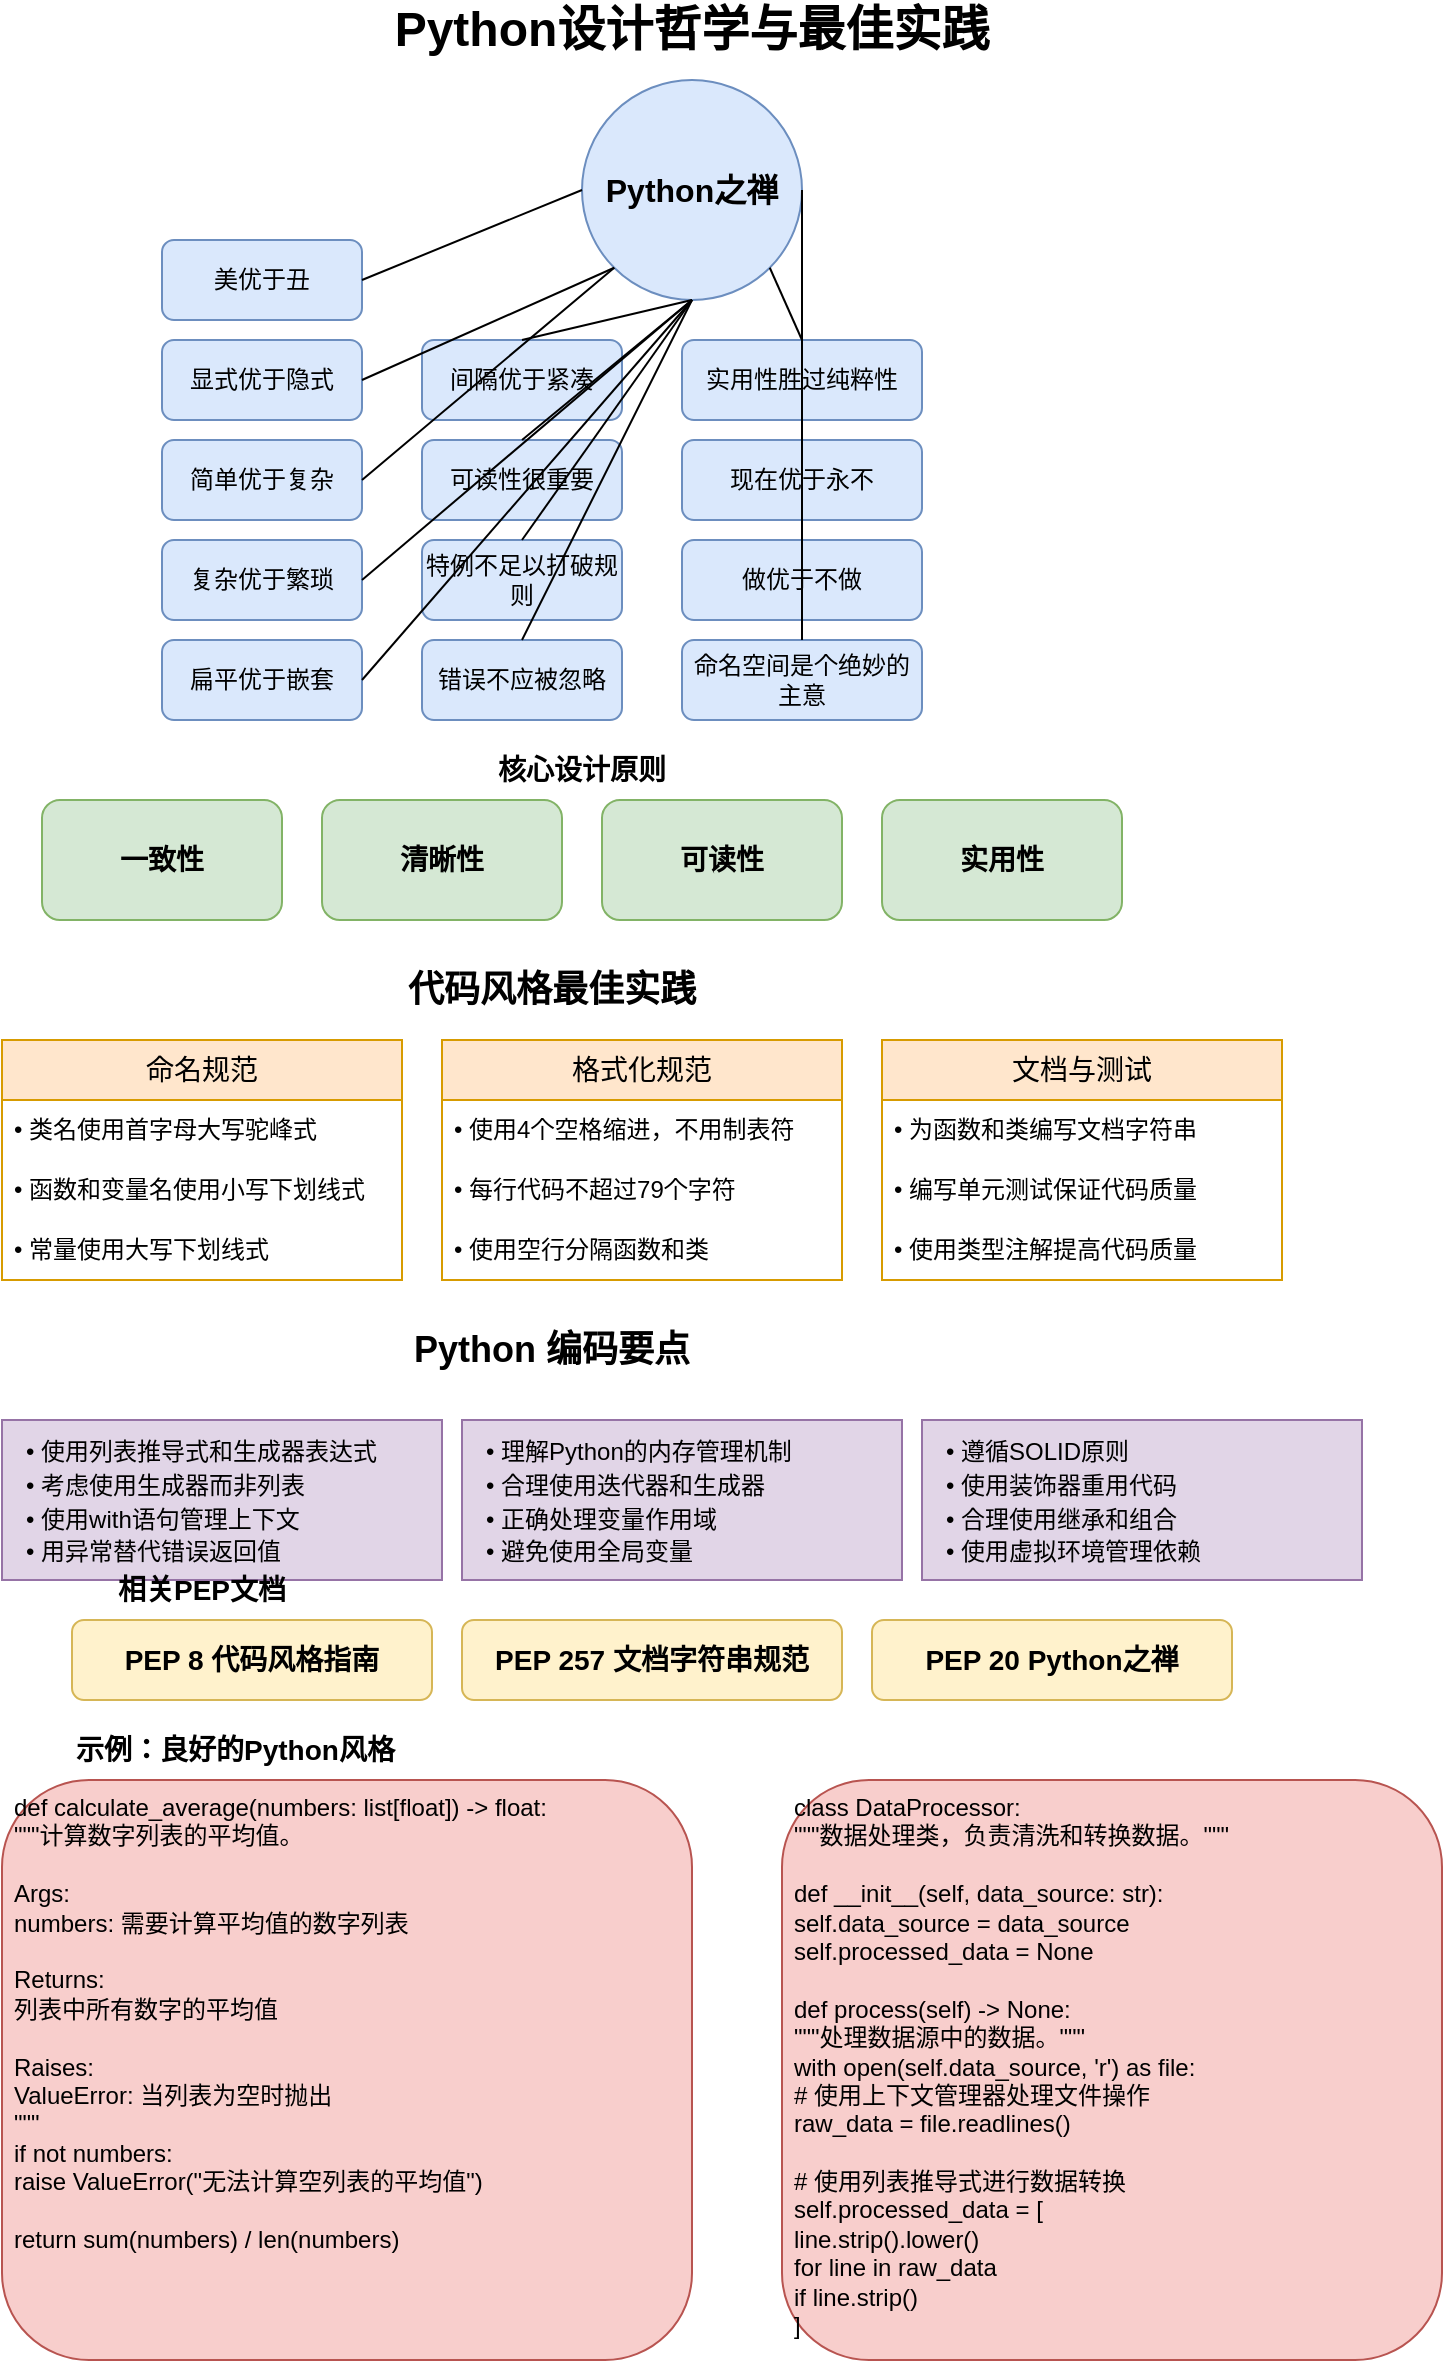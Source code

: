 <mxfile version="26.1.1">
  <diagram id="mDiQmIHSE6wYCRQK2CIN" name="Page-1">
    <mxGraphModel dx="1114" dy="999" grid="1" gridSize="10" guides="1" tooltips="1" connect="1" arrows="1" fold="1" page="1" pageScale="1" pageWidth="850" pageHeight="1100" math="0" shadow="0">
      <root>
        <mxCell id="0" />
        <mxCell id="1" parent="0" />
        <mxCell id="2" value="Python设计哲学与最佳实践" style="text;html=1;strokeColor=none;fillColor=none;align=center;verticalAlign=middle;whiteSpace=wrap;rounded=0;fontSize=24;fontStyle=1" parent="1" vertex="1">
          <mxGeometry x="220" y="20" width="410" height="30" as="geometry" />
        </mxCell>
        <mxCell id="3" value="Python之禅" style="ellipse;whiteSpace=wrap;html=1;aspect=fixed;fontSize=16;fillColor=#dae8fc;strokeColor=#6c8ebf;fontStyle=1" parent="1" vertex="1">
          <mxGeometry x="370" y="60" width="110" height="110" as="geometry" />
        </mxCell>
        <mxCell id="4" value="美优于丑" style="rounded=1;whiteSpace=wrap;html=1;fillColor=#dae8fc;strokeColor=#6c8ebf;" parent="1" vertex="1">
          <mxGeometry x="160" y="140" width="100" height="40" as="geometry" />
        </mxCell>
        <mxCell id="5" value="显式优于隐式" style="rounded=1;whiteSpace=wrap;html=1;fillColor=#dae8fc;strokeColor=#6c8ebf;" parent="1" vertex="1">
          <mxGeometry x="160" y="190" width="100" height="40" as="geometry" />
        </mxCell>
        <mxCell id="6" value="简单优于复杂" style="rounded=1;whiteSpace=wrap;html=1;fillColor=#dae8fc;strokeColor=#6c8ebf;" parent="1" vertex="1">
          <mxGeometry x="160" y="240" width="100" height="40" as="geometry" />
        </mxCell>
        <mxCell id="7" value="复杂优于繁琐" style="rounded=1;whiteSpace=wrap;html=1;fillColor=#dae8fc;strokeColor=#6c8ebf;" parent="1" vertex="1">
          <mxGeometry x="160" y="290" width="100" height="40" as="geometry" />
        </mxCell>
        <mxCell id="8" value="扁平优于嵌套" style="rounded=1;whiteSpace=wrap;html=1;fillColor=#dae8fc;strokeColor=#6c8ebf;" parent="1" vertex="1">
          <mxGeometry x="160" y="340" width="100" height="40" as="geometry" />
        </mxCell>
        <mxCell id="9" value="间隔优于紧凑" style="rounded=1;whiteSpace=wrap;html=1;fillColor=#dae8fc;strokeColor=#6c8ebf;" parent="1" vertex="1">
          <mxGeometry x="290" y="190" width="100" height="40" as="geometry" />
        </mxCell>
        <mxCell id="10" value="可读性很重要" style="rounded=1;whiteSpace=wrap;html=1;fillColor=#dae8fc;strokeColor=#6c8ebf;" parent="1" vertex="1">
          <mxGeometry x="290" y="240" width="100" height="40" as="geometry" />
        </mxCell>
        <mxCell id="11" value="特例不足以打破规则" style="rounded=1;whiteSpace=wrap;html=1;fillColor=#dae8fc;strokeColor=#6c8ebf;" parent="1" vertex="1">
          <mxGeometry x="290" y="290" width="100" height="40" as="geometry" />
        </mxCell>
        <mxCell id="12" value="错误不应被忽略" style="rounded=1;whiteSpace=wrap;html=1;fillColor=#dae8fc;strokeColor=#6c8ebf;" parent="1" vertex="1">
          <mxGeometry x="290" y="340" width="100" height="40" as="geometry" />
        </mxCell>
        <mxCell id="13" value="实用性胜过纯粹性" style="rounded=1;whiteSpace=wrap;html=1;fillColor=#dae8fc;strokeColor=#6c8ebf;" parent="1" vertex="1">
          <mxGeometry x="420" y="190" width="120" height="40" as="geometry" />
        </mxCell>
        <mxCell id="14" value="现在优于永不" style="rounded=1;whiteSpace=wrap;html=1;fillColor=#dae8fc;strokeColor=#6c8ebf;" parent="1" vertex="1">
          <mxGeometry x="420" y="240" width="120" height="40" as="geometry" />
        </mxCell>
        <mxCell id="15" value="做优于不做" style="rounded=1;whiteSpace=wrap;html=1;fillColor=#dae8fc;strokeColor=#6c8ebf;" parent="1" vertex="1">
          <mxGeometry x="420" y="290" width="120" height="40" as="geometry" />
        </mxCell>
        <mxCell id="16" value="命名空间是个绝妙的主意" style="rounded=1;whiteSpace=wrap;html=1;fillColor=#dae8fc;strokeColor=#6c8ebf;" parent="1" vertex="1">
          <mxGeometry x="420" y="340" width="120" height="40" as="geometry" />
        </mxCell>
        <mxCell id="17" value="" style="endArrow=none;html=1;fontSize=12;entryX=0;entryY=0.5;entryDx=0;entryDy=0;exitX=1;exitY=0.5;exitDx=0;exitDy=0;" parent="1" source="4" target="3" edge="1">
          <mxGeometry width="50" height="50" relative="1" as="geometry">
            <mxPoint x="400" y="280" as="sourcePoint" />
            <mxPoint x="450" y="230" as="targetPoint" />
          </mxGeometry>
        </mxCell>
        <mxCell id="18" value="" style="endArrow=none;html=1;fontSize=12;entryX=0;entryY=1;entryDx=0;entryDy=0;exitX=1;exitY=0.5;exitDx=0;exitDy=0;" parent="1" source="5" target="3" edge="1">
          <mxGeometry width="50" height="50" relative="1" as="geometry">
            <mxPoint x="270" y="170" as="sourcePoint" />
            <mxPoint x="380" y="125" as="targetPoint" />
          </mxGeometry>
        </mxCell>
        <mxCell id="19" value="" style="endArrow=none;html=1;fontSize=12;entryX=0;entryY=1;entryDx=0;entryDy=0;exitX=1;exitY=0.5;exitDx=0;exitDy=0;" parent="1" source="6" target="3" edge="1">
          <mxGeometry width="50" height="50" relative="1" as="geometry">
            <mxPoint x="270" y="220" as="sourcePoint" />
            <mxPoint x="396.213" y="160.787" as="targetPoint" />
          </mxGeometry>
        </mxCell>
        <mxCell id="20" value="" style="endArrow=none;html=1;fontSize=12;entryX=0.5;entryY=1;entryDx=0;entryDy=0;exitX=1;exitY=0.5;exitDx=0;exitDy=0;" parent="1" source="7" target="3" edge="1">
          <mxGeometry width="50" height="50" relative="1" as="geometry">
            <mxPoint x="270" y="270" as="sourcePoint" />
            <mxPoint x="396.213" y="160.787" as="targetPoint" />
          </mxGeometry>
        </mxCell>
        <mxCell id="21" value="" style="endArrow=none;html=1;fontSize=12;entryX=0.5;entryY=1;entryDx=0;entryDy=0;exitX=1;exitY=0.5;exitDx=0;exitDy=0;" parent="1" source="8" target="3" edge="1">
          <mxGeometry width="50" height="50" relative="1" as="geometry">
            <mxPoint x="270" y="320" as="sourcePoint" />
            <mxPoint x="435" y="180" as="targetPoint" />
          </mxGeometry>
        </mxCell>
        <mxCell id="22" value="" style="endArrow=none;html=1;fontSize=12;entryX=0.5;entryY=1;entryDx=0;entryDy=0;exitX=0.5;exitY=0;exitDx=0;exitDy=0;" parent="1" source="9" target="3" edge="1">
          <mxGeometry width="50" height="50" relative="1" as="geometry">
            <mxPoint x="270" y="370" as="sourcePoint" />
            <mxPoint x="435" y="180" as="targetPoint" />
          </mxGeometry>
        </mxCell>
        <mxCell id="23" value="" style="endArrow=none;html=1;fontSize=12;entryX=0.5;entryY=1;entryDx=0;entryDy=0;exitX=0.5;exitY=0;exitDx=0;exitDy=0;" parent="1" source="10" target="3" edge="1">
          <mxGeometry width="50" height="50" relative="1" as="geometry">
            <mxPoint x="350" y="200" as="sourcePoint" />
            <mxPoint x="435" y="180" as="targetPoint" />
          </mxGeometry>
        </mxCell>
        <mxCell id="24" value="" style="endArrow=none;html=1;fontSize=12;entryX=0.5;entryY=1;entryDx=0;entryDy=0;exitX=0.5;exitY=0;exitDx=0;exitDy=0;" parent="1" source="11" target="3" edge="1">
          <mxGeometry width="50" height="50" relative="1" as="geometry">
            <mxPoint x="350" y="250" as="sourcePoint" />
            <mxPoint x="435" y="180" as="targetPoint" />
          </mxGeometry>
        </mxCell>
        <mxCell id="25" value="" style="endArrow=none;html=1;fontSize=12;entryX=0.5;entryY=1;entryDx=0;entryDy=0;exitX=0.5;exitY=0;exitDx=0;exitDy=0;" parent="1" source="12" target="3" edge="1">
          <mxGeometry width="50" height="50" relative="1" as="geometry">
            <mxPoint x="350" y="300" as="sourcePoint" />
            <mxPoint x="435" y="180" as="targetPoint" />
          </mxGeometry>
        </mxCell>
        <mxCell id="26" value="" style="endArrow=none;html=1;fontSize=12;entryX=1;entryY=1;entryDx=0;entryDy=0;exitX=0.5;exitY=0;exitDx=0;exitDy=0;" parent="1" source="13" target="3" edge="1">
          <mxGeometry width="50" height="50" relative="1" as="geometry">
            <mxPoint x="350" y="350" as="sourcePoint" />
            <mxPoint x="435" y="180" as="targetPoint" />
          </mxGeometry>
        </mxCell>
        <mxCell id="27" value="" style="endArrow=none;html=1;fontSize=12;entryX=1;entryY=0.5;entryDx=0;entryDy=0;exitX=0.5;exitY=0;exitDx=0;exitDy=0;" parent="1" source="14" target="3" edge="1">
          <mxGeometry width="50" height="50" relative="1" as="geometry">
            <mxPoint x="490" y="200" as="sourcePoint" />
            <mxPoint x="473.787" y="160.787" as="targetPoint" />
          </mxGeometry>
        </mxCell>
        <mxCell id="28" value="" style="endArrow=none;html=1;fontSize=12;entryX=1;entryY=0.5;entryDx=0;entryDy=0;exitX=0.5;exitY=0;exitDx=0;exitDy=0;" parent="1" source="15" target="3" edge="1">
          <mxGeometry width="50" height="50" relative="1" as="geometry">
            <mxPoint x="490" y="250" as="sourcePoint" />
            <mxPoint x="480" y="125" as="targetPoint" />
          </mxGeometry>
        </mxCell>
        <mxCell id="29" value="" style="endArrow=none;html=1;fontSize=12;entryX=1;entryY=0.5;entryDx=0;entryDy=0;exitX=0.5;exitY=0;exitDx=0;exitDy=0;" parent="1" source="16" target="3" edge="1">
          <mxGeometry width="50" height="50" relative="1" as="geometry">
            <mxPoint x="490" y="300" as="sourcePoint" />
            <mxPoint x="480" y="125" as="targetPoint" />
          </mxGeometry>
        </mxCell>
        <mxCell id="30" value="一致性" style="rounded=1;whiteSpace=wrap;html=1;fontSize=14;fillColor=#d5e8d4;strokeColor=#82b366;fontStyle=1" parent="1" vertex="1">
          <mxGeometry x="100" y="420" width="120" height="60" as="geometry" />
        </mxCell>
        <mxCell id="31" value="清晰性" style="rounded=1;whiteSpace=wrap;html=1;fontSize=14;fillColor=#d5e8d4;strokeColor=#82b366;fontStyle=1" parent="1" vertex="1">
          <mxGeometry x="240" y="420" width="120" height="60" as="geometry" />
        </mxCell>
        <mxCell id="32" value="可读性" style="rounded=1;whiteSpace=wrap;html=1;fontSize=14;fillColor=#d5e8d4;strokeColor=#82b366;fontStyle=1" parent="1" vertex="1">
          <mxGeometry x="380" y="420" width="120" height="60" as="geometry" />
        </mxCell>
        <mxCell id="33" value="实用性" style="rounded=1;whiteSpace=wrap;html=1;fontSize=14;fillColor=#d5e8d4;strokeColor=#82b366;fontStyle=1" parent="1" vertex="1">
          <mxGeometry x="520" y="420" width="120" height="60" as="geometry" />
        </mxCell>
        <mxCell id="34" value="代码风格最佳实践" style="text;html=1;strokeColor=none;fillColor=none;align=center;verticalAlign=middle;whiteSpace=wrap;rounded=0;fontSize=18;fontStyle=1" parent="1" vertex="1">
          <mxGeometry x="240" y="500" width="230" height="30" as="geometry" />
        </mxCell>
        <mxCell id="35" value="命名规范" style="swimlane;fontStyle=0;childLayout=stackLayout;horizontal=1;startSize=30;horizontalStack=0;resizeParent=1;resizeParentMax=0;resizeLast=0;collapsible=1;marginBottom=0;whiteSpace=wrap;html=1;fontSize=14;fillColor=#ffe6cc;strokeColor=#d79b00;" parent="1" vertex="1">
          <mxGeometry x="80" y="540" width="200" height="120" as="geometry" />
        </mxCell>
        <mxCell id="36" value="• 类名使用首字母大写驼峰式" style="text;strokeColor=none;fillColor=none;align=left;verticalAlign=middle;spacingLeft=4;spacingRight=4;overflow=hidden;points=[[0,0.5],[1,0.5]];portConstraint=eastwest;rotatable=0;whiteSpace=wrap;html=1;fontSize=12;" parent="35" vertex="1">
          <mxGeometry y="30" width="200" height="30" as="geometry" />
        </mxCell>
        <mxCell id="37" value="• 函数和变量名使用小写下划线式" style="text;strokeColor=none;fillColor=none;align=left;verticalAlign=middle;spacingLeft=4;spacingRight=4;overflow=hidden;points=[[0,0.5],[1,0.5]];portConstraint=eastwest;rotatable=0;whiteSpace=wrap;html=1;fontSize=12;" parent="35" vertex="1">
          <mxGeometry y="60" width="200" height="30" as="geometry" />
        </mxCell>
        <mxCell id="38" value="• 常量使用大写下划线式" style="text;strokeColor=none;fillColor=none;align=left;verticalAlign=middle;spacingLeft=4;spacingRight=4;overflow=hidden;points=[[0,0.5],[1,0.5]];portConstraint=eastwest;rotatable=0;whiteSpace=wrap;html=1;fontSize=12;" parent="35" vertex="1">
          <mxGeometry y="90" width="200" height="30" as="geometry" />
        </mxCell>
        <mxCell id="39" value="格式化规范" style="swimlane;fontStyle=0;childLayout=stackLayout;horizontal=1;startSize=30;horizontalStack=0;resizeParent=1;resizeParentMax=0;resizeLast=0;collapsible=1;marginBottom=0;whiteSpace=wrap;html=1;fontSize=14;fillColor=#ffe6cc;strokeColor=#d79b00;" parent="1" vertex="1">
          <mxGeometry x="300" y="540" width="200" height="120" as="geometry" />
        </mxCell>
        <mxCell id="40" value="• 使用4个空格缩进，不用制表符" style="text;strokeColor=none;fillColor=none;align=left;verticalAlign=middle;spacingLeft=4;spacingRight=4;overflow=hidden;points=[[0,0.5],[1,0.5]];portConstraint=eastwest;rotatable=0;whiteSpace=wrap;html=1;fontSize=12;" parent="39" vertex="1">
          <mxGeometry y="30" width="200" height="30" as="geometry" />
        </mxCell>
        <mxCell id="41" value="• 每行代码不超过79个字符" style="text;strokeColor=none;fillColor=none;align=left;verticalAlign=middle;spacingLeft=4;spacingRight=4;overflow=hidden;points=[[0,0.5],[1,0.5]];portConstraint=eastwest;rotatable=0;whiteSpace=wrap;html=1;fontSize=12;" parent="39" vertex="1">
          <mxGeometry y="60" width="200" height="30" as="geometry" />
        </mxCell>
        <mxCell id="42" value="• 使用空行分隔函数和类" style="text;strokeColor=none;fillColor=none;align=left;verticalAlign=middle;spacingLeft=4;spacingRight=4;overflow=hidden;points=[[0,0.5],[1,0.5]];portConstraint=eastwest;rotatable=0;whiteSpace=wrap;html=1;fontSize=12;" parent="39" vertex="1">
          <mxGeometry y="90" width="200" height="30" as="geometry" />
        </mxCell>
        <mxCell id="43" value="文档与测试" style="swimlane;fontStyle=0;childLayout=stackLayout;horizontal=1;startSize=30;horizontalStack=0;resizeParent=1;resizeParentMax=0;resizeLast=0;collapsible=1;marginBottom=0;whiteSpace=wrap;html=1;fontSize=14;fillColor=#ffe6cc;strokeColor=#d79b00;" parent="1" vertex="1">
          <mxGeometry x="520" y="540" width="200" height="120" as="geometry" />
        </mxCell>
        <mxCell id="44" value="• 为函数和类编写文档字符串" style="text;strokeColor=none;fillColor=none;align=left;verticalAlign=middle;spacingLeft=4;spacingRight=4;overflow=hidden;points=[[0,0.5],[1,0.5]];portConstraint=eastwest;rotatable=0;whiteSpace=wrap;html=1;fontSize=12;" parent="43" vertex="1">
          <mxGeometry y="30" width="200" height="30" as="geometry" />
        </mxCell>
        <mxCell id="45" value="• 编写单元测试保证代码质量" style="text;strokeColor=none;fillColor=none;align=left;verticalAlign=middle;spacingLeft=4;spacingRight=4;overflow=hidden;points=[[0,0.5],[1,0.5]];portConstraint=eastwest;rotatable=0;whiteSpace=wrap;html=1;fontSize=12;" parent="43" vertex="1">
          <mxGeometry y="60" width="200" height="30" as="geometry" />
        </mxCell>
        <mxCell id="46" value="• 使用类型注解提高代码质量" style="text;strokeColor=none;fillColor=none;align=left;verticalAlign=middle;spacingLeft=4;spacingRight=4;overflow=hidden;points=[[0,0.5],[1,0.5]];portConstraint=eastwest;rotatable=0;whiteSpace=wrap;html=1;fontSize=12;" parent="43" vertex="1">
          <mxGeometry y="90" width="200" height="30" as="geometry" />
        </mxCell>
        <mxCell id="47" value="Python 编码要点" style="text;html=1;strokeColor=none;fillColor=none;align=center;verticalAlign=middle;whiteSpace=wrap;rounded=0;fontSize=18;fontStyle=1" parent="1" vertex="1">
          <mxGeometry x="240" y="680" width="230" height="30" as="geometry" />
        </mxCell>
        <mxCell id="48" value="&lt;span style=&quot;font-size: 12px;&quot;&gt;• 使用列表推导式和生成器表达式&lt;br&gt;• 考虑使用生成器而非列表&lt;br&gt;• 使用with语句管理上下文&lt;br&gt;• 用异常替代错误返回值&lt;/span&gt;" style="rounded=0;whiteSpace=wrap;html=1;fontSize=14;fillColor=#e1d5e7;strokeColor=#9673a6;align=left;spacingLeft=10;" parent="1" vertex="1">
          <mxGeometry x="80" y="730" width="220" height="80" as="geometry" />
        </mxCell>
        <mxCell id="49" value="&lt;span style=&quot;font-size: 12px;&quot;&gt;• 理解Python的内存管理机制&lt;br&gt;• 合理使用迭代器和生成器&lt;br&gt;• 正确处理变量作用域&lt;br&gt;• 避免使用全局变量&lt;/span&gt;" style="rounded=0;whiteSpace=wrap;html=1;fontSize=14;fillColor=#e1d5e7;strokeColor=#9673a6;align=left;spacingLeft=10;" parent="1" vertex="1">
          <mxGeometry x="310" y="730" width="220" height="80" as="geometry" />
        </mxCell>
        <mxCell id="50" value="&lt;span style=&quot;font-size: 12px;&quot;&gt;• 遵循SOLID原则&lt;br&gt;• 使用装饰器重用代码&lt;br&gt;• 合理使用继承和组合&lt;br&gt;• 使用虚拟环境管理依赖&lt;/span&gt;" style="rounded=0;whiteSpace=wrap;html=1;fontSize=14;fillColor=#e1d5e7;strokeColor=#9673a6;align=left;spacingLeft=10;" parent="1" vertex="1">
          <mxGeometry x="540" y="730" width="220" height="80" as="geometry" />
        </mxCell>
        <mxCell id="51" value="PEP 8 代码风格指南" style="rounded=1;whiteSpace=wrap;html=1;fontSize=14;fillColor=#fff2cc;strokeColor=#d6b656;fontStyle=1" parent="1" vertex="1">
          <mxGeometry x="115" y="830" width="180" height="40" as="geometry" />
        </mxCell>
        <mxCell id="52" value="PEP 257 文档字符串规范" style="rounded=1;whiteSpace=wrap;html=1;fontSize=14;fillColor=#fff2cc;strokeColor=#d6b656;fontStyle=1" parent="1" vertex="1">
          <mxGeometry x="310" y="830" width="190" height="40" as="geometry" />
        </mxCell>
        <mxCell id="53" value="PEP 20 Python之禅" style="rounded=1;whiteSpace=wrap;html=1;fontSize=14;fillColor=#fff2cc;strokeColor=#d6b656;fontStyle=1" parent="1" vertex="1">
          <mxGeometry x="515" y="830" width="180" height="40" as="geometry" />
        </mxCell>
        <mxCell id="54" value="相关PEP文档" style="text;html=1;strokeColor=none;fillColor=none;align=center;verticalAlign=middle;whiteSpace=wrap;rounded=0;fontSize=14;fontStyle=1" parent="1" vertex="1">
          <mxGeometry x="115" y="800" width="130" height="30" as="geometry" />
        </mxCell>
        <mxCell id="55" value="核心设计原则" style="text;html=1;strokeColor=none;fillColor=none;align=center;verticalAlign=middle;whiteSpace=wrap;rounded=0;fontSize=14;fontStyle=1" parent="1" vertex="1">
          <mxGeometry x="320" y="390" width="100" height="30" as="geometry" />
        </mxCell>
        <mxCell id="56" value="示例：良好的Python风格" style="text;html=1;strokeColor=none;fillColor=none;align=left;verticalAlign=middle;whiteSpace=wrap;rounded=0;fontSize=14;fontStyle=1" parent="1" vertex="1">
          <mxGeometry x="115" y="880" width="230" height="30" as="geometry" />
        </mxCell>
        <mxCell id="57" value="def calculate_average(numbers: list[float]) -&gt; float:&#xa;    &quot;&quot;&quot;计算数字列表的平均值。&#xa;&#xa;    Args:&#xa;        numbers: 需要计算平均值的数字列表&#xa;&#xa;    Returns:&#xa;        列表中所有数字的平均值&#xa;&#xa;    Raises:&#xa;        ValueError: 当列表为空时抛出&#xa;    &quot;&quot;&quot;&#xa;    if not numbers:&#xa;        raise ValueError(&quot;无法计算空列表的平均值&quot;)&#xa;&#xa;    return sum(numbers) / len(numbers)" style="text;html=1;strokeColor=#b85450;fillColor=#f8cecc;align=left;verticalAlign=top;whiteSpace=wrap;rounded=1;fontSize=12;spacingLeft=4;spacingRight=4;" parent="1" vertex="1">
          <mxGeometry x="80" y="910" width="345" height="290" as="geometry" />
        </mxCell>
        <mxCell id="58" value="class DataProcessor:&#xa;    &quot;&quot;&quot;数据处理类，负责清洗和转换数据。&quot;&quot;&quot;&#xa;&#xa;    def __init__(self, data_source: str):&#xa;        self.data_source = data_source&#xa;        self.processed_data = None&#xa;&#xa;    def process(self) -&gt; None:&#xa;        &quot;&quot;&quot;处理数据源中的数据。&quot;&quot;&quot;&#xa;        with open(self.data_source, &#39;r&#39;) as file:&#xa;            # 使用上下文管理器处理文件操作&#xa;            raw_data = file.readlines()&#xa;            &#xa;        # 使用列表推导式进行数据转换&#xa;        self.processed_data = [&#xa;            line.strip().lower() &#xa;            for line in raw_data &#xa;            if line.strip()&#xa;        ]" style="text;html=1;strokeColor=#b85450;fillColor=#f8cecc;align=left;verticalAlign=top;whiteSpace=wrap;rounded=1;fontSize=12;spacingLeft=4;spacingRight=4;" parent="1" vertex="1">
          <mxGeometry x="470" y="910" width="330" height="290" as="geometry" />
        </mxCell>
      </root>
    </mxGraphModel>
  </diagram>
</mxfile>
